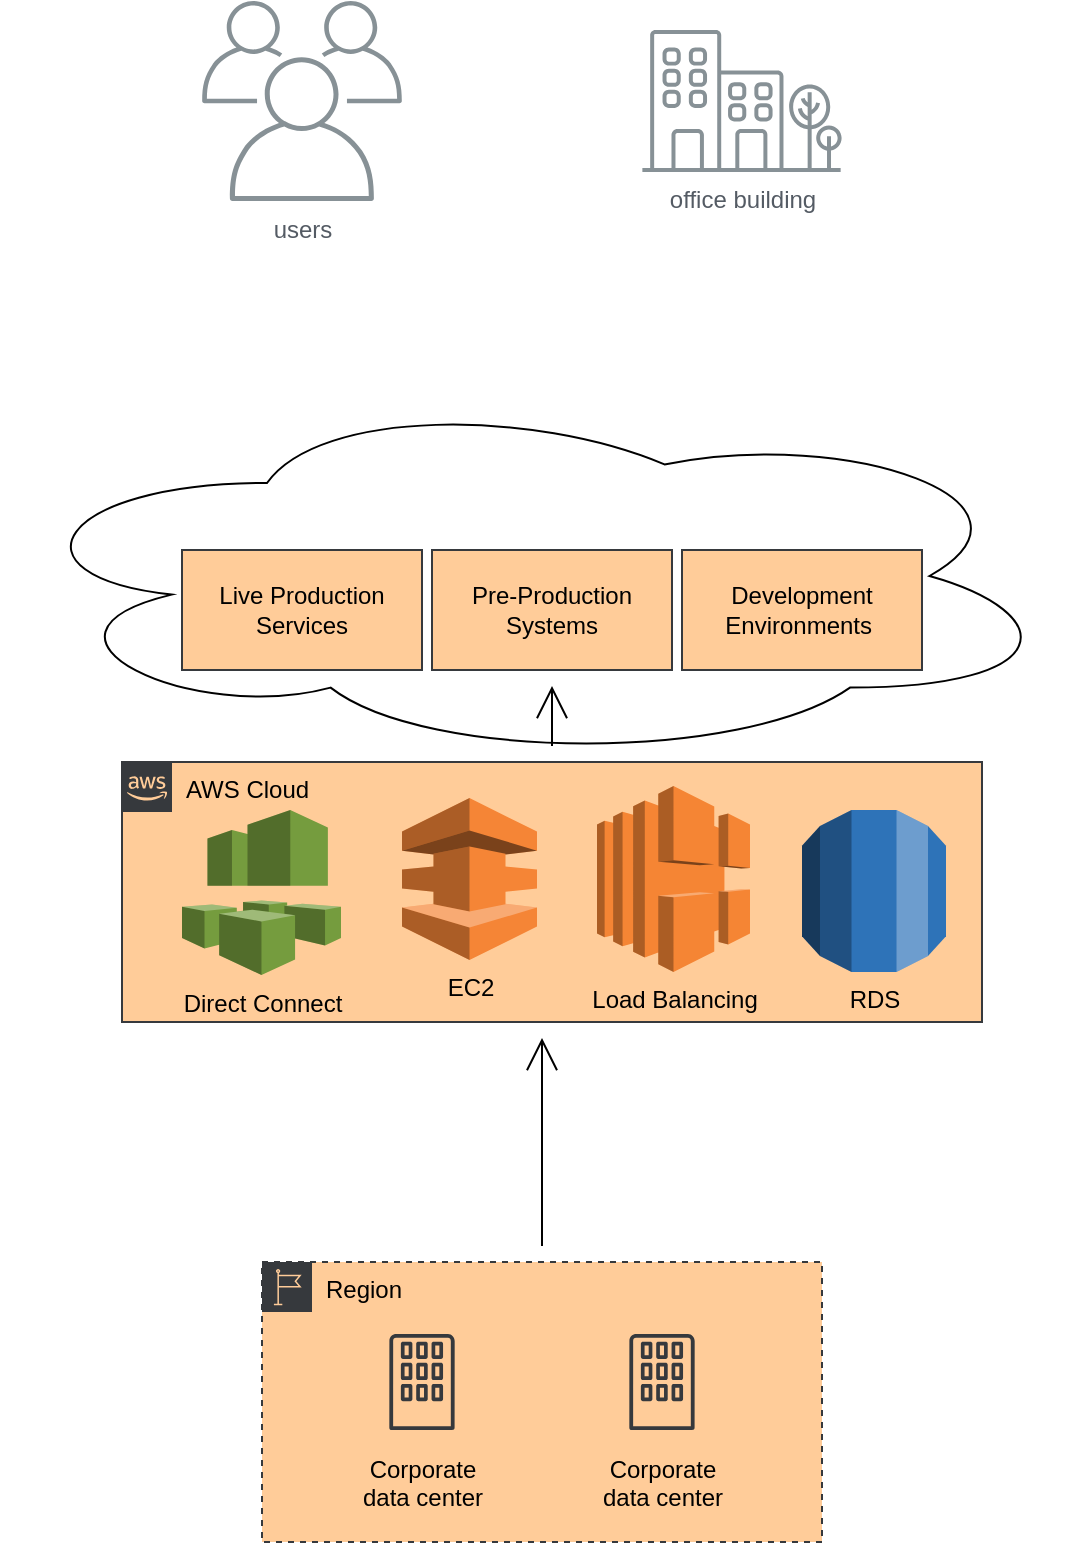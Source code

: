 <mxfile version="20.0.1" type="github">
  <diagram id="Ht1M8jgEwFfnCIfOTk4-" name="Page-1">
    <mxGraphModel dx="1878" dy="1732" grid="1" gridSize="10" guides="1" tooltips="1" connect="1" arrows="1" fold="1" page="1" pageScale="1" pageWidth="1169" pageHeight="827" math="0" shadow="0">
      <root>
        <mxCell id="0" />
        <mxCell id="1" parent="0" />
        <mxCell id="7Xa9hDDNS_ztMjQHPyVZ-26" value="" style="ellipse;shape=cloud;whiteSpace=wrap;html=1;hachureGap=4;" vertex="1" parent="1">
          <mxGeometry x="330" y="40" width="530" height="186" as="geometry" />
        </mxCell>
        <mxCell id="7Xa9hDDNS_ztMjQHPyVZ-5" value="" style="edgeStyle=none;curved=1;rounded=0;orthogonalLoop=1;jettySize=auto;html=1;endArrow=open;startSize=14;endSize=14;sourcePerimeterSpacing=8;targetPerimeterSpacing=8;" edge="1" parent="1" source="7Xa9hDDNS_ztMjQHPyVZ-1">
          <mxGeometry relative="1" as="geometry">
            <mxPoint x="600" y="364" as="targetPoint" />
          </mxGeometry>
        </mxCell>
        <mxCell id="7Xa9hDDNS_ztMjQHPyVZ-1" value="Region" style="sketch=0;outlineConnect=0;html=1;whiteSpace=wrap;fontSize=12;fontStyle=0;shape=mxgraph.aws4.group;grIcon=mxgraph.aws4.group_region;strokeColor=#36393d;fillColor=#ffcc99;verticalAlign=top;align=left;spacingLeft=30;dashed=1;hachureGap=4;" vertex="1" parent="1">
          <mxGeometry x="460" y="476" width="280" height="140" as="geometry" />
        </mxCell>
        <mxCell id="7Xa9hDDNS_ztMjQHPyVZ-2" value="Corporate&#xa;data center" style="sketch=0;outlineConnect=0;strokeColor=#36393d;fillColor=#ffcc99;dashed=0;verticalLabelPosition=bottom;verticalAlign=top;align=center;html=1;fontSize=12;fontStyle=0;aspect=fixed;shape=mxgraph.aws4.resourceIcon;resIcon=mxgraph.aws4.corporate_data_center;hachureGap=4;" vertex="1" parent="1">
          <mxGeometry x="630" y="506" width="60" height="60" as="geometry" />
        </mxCell>
        <mxCell id="7Xa9hDDNS_ztMjQHPyVZ-3" value="Corporate&#xa;data center" style="sketch=0;outlineConnect=0;strokeColor=#36393d;fillColor=#ffcc99;dashed=0;verticalLabelPosition=bottom;verticalAlign=top;align=center;html=1;fontSize=12;fontStyle=0;aspect=fixed;shape=mxgraph.aws4.resourceIcon;resIcon=mxgraph.aws4.corporate_data_center;hachureGap=4;" vertex="1" parent="1">
          <mxGeometry x="510" y="506" width="60" height="60" as="geometry" />
        </mxCell>
        <mxCell id="7Xa9hDDNS_ztMjQHPyVZ-19" value="" style="edgeStyle=none;curved=1;rounded=0;orthogonalLoop=1;jettySize=auto;html=1;endArrow=open;startSize=14;endSize=14;sourcePerimeterSpacing=8;targetPerimeterSpacing=8;" edge="1" parent="1" source="7Xa9hDDNS_ztMjQHPyVZ-6" target="7Xa9hDDNS_ztMjQHPyVZ-18">
          <mxGeometry relative="1" as="geometry" />
        </mxCell>
        <mxCell id="7Xa9hDDNS_ztMjQHPyVZ-6" value="AWS Cloud" style="points=[[0,0],[0.25,0],[0.5,0],[0.75,0],[1,0],[1,0.25],[1,0.5],[1,0.75],[1,1],[0.75,1],[0.5,1],[0.25,1],[0,1],[0,0.75],[0,0.5],[0,0.25]];outlineConnect=0;html=1;whiteSpace=wrap;fontSize=12;fontStyle=0;container=1;pointerEvents=0;collapsible=0;recursiveResize=0;shape=mxgraph.aws4.group;grIcon=mxgraph.aws4.group_aws_cloud_alt;strokeColor=#36393d;fillColor=#ffcc99;verticalAlign=top;align=left;spacingLeft=30;dashed=0;hachureGap=4;" vertex="1" parent="1">
          <mxGeometry x="390" y="226" width="430" height="130" as="geometry" />
        </mxCell>
        <mxCell id="7Xa9hDDNS_ztMjQHPyVZ-11" value="RDS" style="outlineConnect=0;dashed=0;verticalLabelPosition=bottom;verticalAlign=top;align=center;html=1;shape=mxgraph.aws3.rds;fillColor=#2E73B8;gradientColor=none;hachureGap=4;" vertex="1" parent="7Xa9hDDNS_ztMjQHPyVZ-6">
          <mxGeometry x="340" y="24" width="72" height="81" as="geometry" />
        </mxCell>
        <mxCell id="7Xa9hDDNS_ztMjQHPyVZ-10" value="Load Balancing" style="outlineConnect=0;dashed=0;verticalLabelPosition=bottom;verticalAlign=top;align=center;html=1;shape=mxgraph.aws3.elastic_load_balancing;fillColor=#F58534;gradientColor=none;hachureGap=4;" vertex="1" parent="7Xa9hDDNS_ztMjQHPyVZ-6">
          <mxGeometry x="237.5" y="12" width="76.5" height="93" as="geometry" />
        </mxCell>
        <mxCell id="7Xa9hDDNS_ztMjQHPyVZ-9" value="EC2" style="outlineConnect=0;dashed=0;verticalLabelPosition=bottom;verticalAlign=top;align=center;html=1;shape=mxgraph.aws3.direct_connect;fillColor=#F58536;gradientColor=none;hachureGap=4;" vertex="1" parent="7Xa9hDDNS_ztMjQHPyVZ-6">
          <mxGeometry x="140" y="18" width="67.5" height="81" as="geometry" />
        </mxCell>
        <mxCell id="7Xa9hDDNS_ztMjQHPyVZ-8" value="Direct Connect" style="outlineConnect=0;dashed=0;verticalLabelPosition=bottom;verticalAlign=top;align=center;html=1;shape=mxgraph.aws3.ec2_systems_manager;fillColor=#759C3E;gradientColor=none;hachureGap=4;" vertex="1" parent="7Xa9hDDNS_ztMjQHPyVZ-6">
          <mxGeometry x="30" y="24" width="79.5" height="82.5" as="geometry" />
        </mxCell>
        <mxCell id="7Xa9hDDNS_ztMjQHPyVZ-16" value="office building" style="sketch=0;outlineConnect=0;gradientColor=none;fontColor=#545B64;strokeColor=none;fillColor=#879196;dashed=0;verticalLabelPosition=bottom;verticalAlign=top;align=center;html=1;fontSize=12;fontStyle=0;aspect=fixed;shape=mxgraph.aws4.illustration_office_building;pointerEvents=1;hachureGap=4;" vertex="1" parent="1">
          <mxGeometry x="650" y="-140" width="100" height="71" as="geometry" />
        </mxCell>
        <mxCell id="7Xa9hDDNS_ztMjQHPyVZ-17" value="users" style="sketch=0;outlineConnect=0;gradientColor=none;fontColor=#545B64;strokeColor=none;fillColor=#879196;dashed=0;verticalLabelPosition=bottom;verticalAlign=top;align=center;html=1;fontSize=12;fontStyle=0;aspect=fixed;shape=mxgraph.aws4.illustration_users;pointerEvents=1;hachureGap=4;" vertex="1" parent="1">
          <mxGeometry x="430" y="-154.5" width="100" height="100" as="geometry" />
        </mxCell>
        <mxCell id="7Xa9hDDNS_ztMjQHPyVZ-18" value="Pre-Production Systems" style="whiteSpace=wrap;html=1;hachureGap=4;fillColor=#ffcc99;strokeColor=#36393d;" vertex="1" parent="1">
          <mxGeometry x="545" y="120" width="120" height="60" as="geometry" />
        </mxCell>
        <mxCell id="7Xa9hDDNS_ztMjQHPyVZ-20" value="Development Environments&amp;nbsp;" style="whiteSpace=wrap;html=1;hachureGap=4;fillColor=#ffcc99;strokeColor=#36393d;" vertex="1" parent="1">
          <mxGeometry x="670" y="120" width="120" height="60" as="geometry" />
        </mxCell>
        <mxCell id="7Xa9hDDNS_ztMjQHPyVZ-24" value="Live Production Services" style="whiteSpace=wrap;html=1;hachureGap=4;fillColor=#ffcc99;strokeColor=#36393d;" vertex="1" parent="1">
          <mxGeometry x="420" y="120" width="120" height="60" as="geometry" />
        </mxCell>
      </root>
    </mxGraphModel>
  </diagram>
</mxfile>
